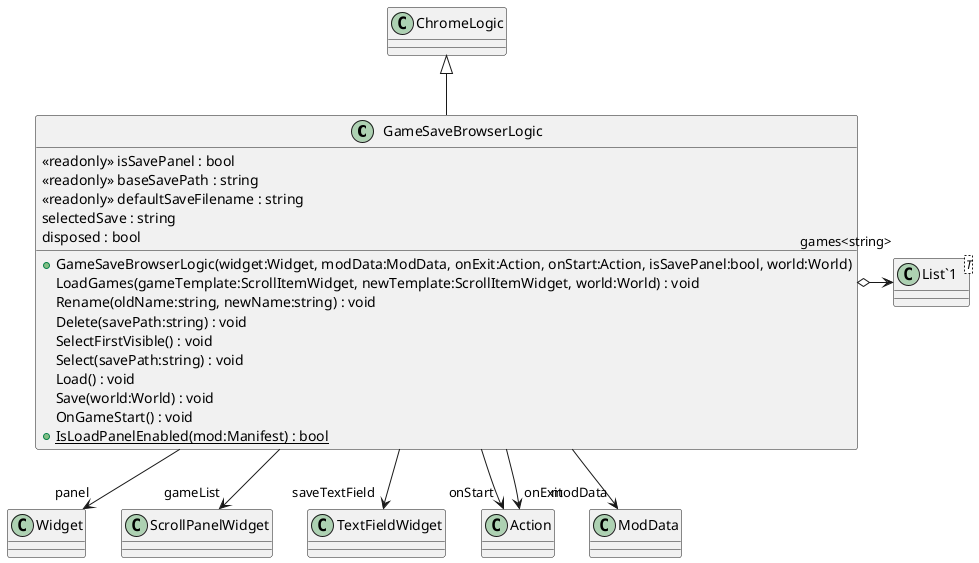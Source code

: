@startuml
class GameSaveBrowserLogic {
    <<readonly>> isSavePanel : bool
    <<readonly>> baseSavePath : string
    <<readonly>> defaultSaveFilename : string
    selectedSave : string
    + GameSaveBrowserLogic(widget:Widget, modData:ModData, onExit:Action, onStart:Action, isSavePanel:bool, world:World)
    LoadGames(gameTemplate:ScrollItemWidget, newTemplate:ScrollItemWidget, world:World) : void
    Rename(oldName:string, newName:string) : void
    Delete(savePath:string) : void
    SelectFirstVisible() : void
    Select(savePath:string) : void
    Load() : void
    Save(world:World) : void
    OnGameStart() : void
    disposed : bool
    + {static} IsLoadPanelEnabled(mod:Manifest) : bool
}
class "List`1"<T> {
}
ChromeLogic <|-- GameSaveBrowserLogic
GameSaveBrowserLogic --> "panel" Widget
GameSaveBrowserLogic --> "gameList" ScrollPanelWidget
GameSaveBrowserLogic --> "saveTextField" TextFieldWidget
GameSaveBrowserLogic o-> "games<string>" "List`1"
GameSaveBrowserLogic --> "onStart" Action
GameSaveBrowserLogic --> "onExit" Action
GameSaveBrowserLogic --> "modData" ModData
@enduml
